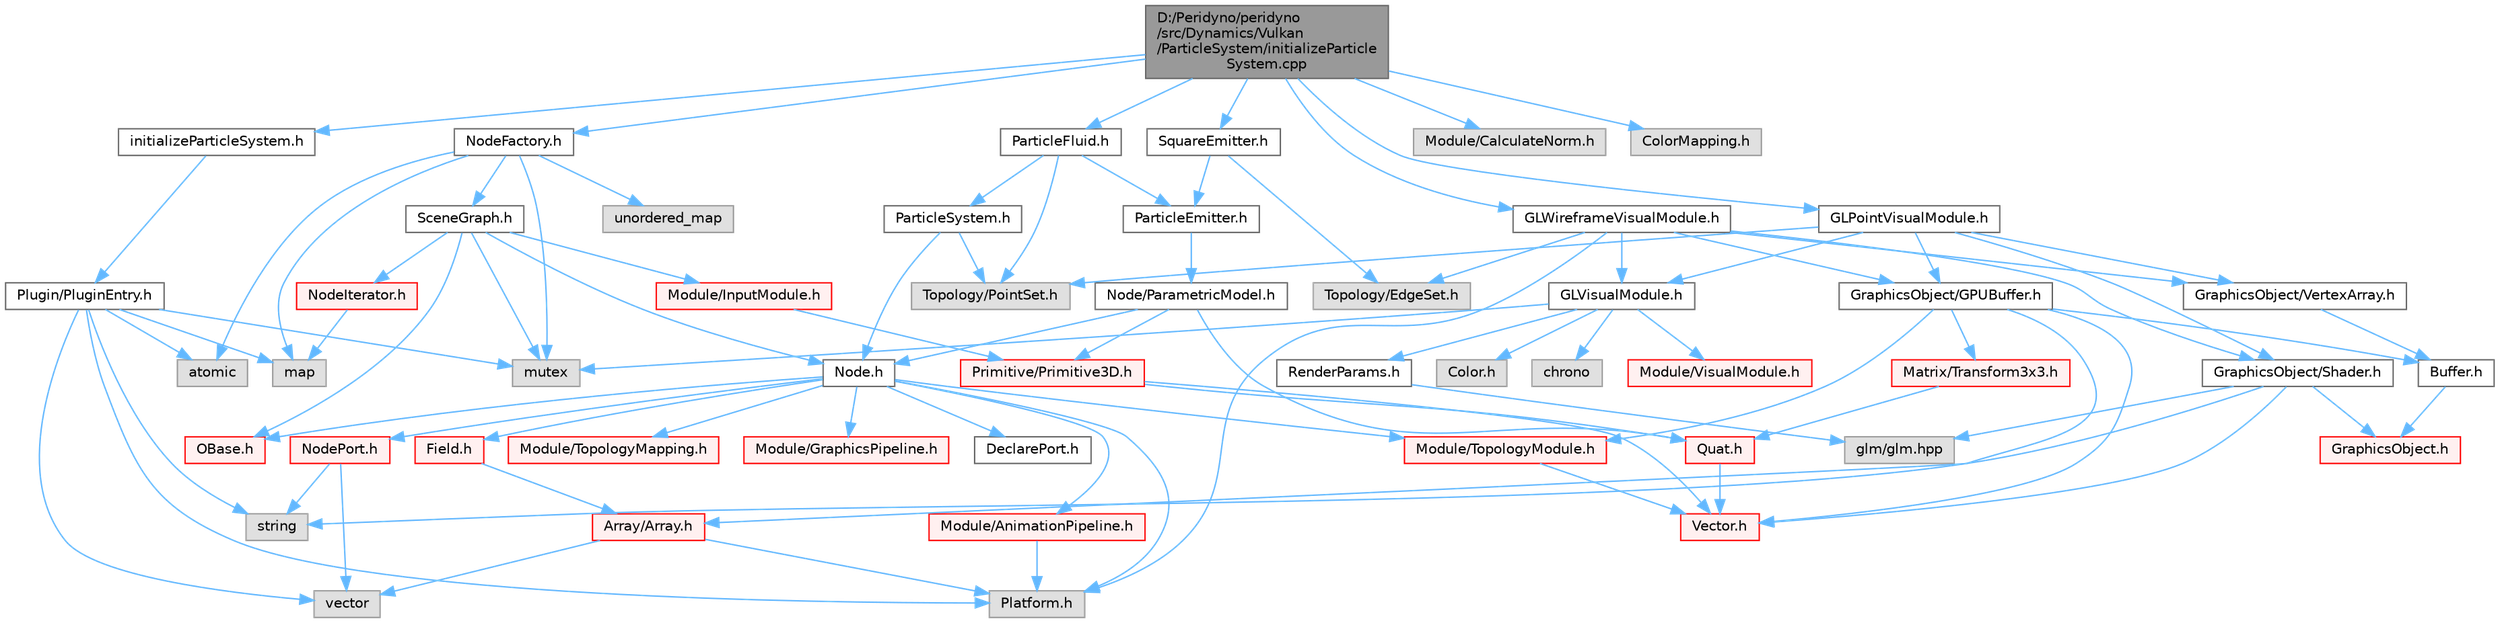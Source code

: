 digraph "D:/Peridyno/peridyno/src/Dynamics/Vulkan/ParticleSystem/initializeParticleSystem.cpp"
{
 // LATEX_PDF_SIZE
  bgcolor="transparent";
  edge [fontname=Helvetica,fontsize=10,labelfontname=Helvetica,labelfontsize=10];
  node [fontname=Helvetica,fontsize=10,shape=box,height=0.2,width=0.4];
  Node1 [id="Node000001",label="D:/Peridyno/peridyno\l/src/Dynamics/Vulkan\l/ParticleSystem/initializeParticle\lSystem.cpp",height=0.2,width=0.4,color="gray40", fillcolor="grey60", style="filled", fontcolor="black",tooltip=" "];
  Node1 -> Node2 [id="edge1_Node000001_Node000002",color="steelblue1",style="solid",tooltip=" "];
  Node2 [id="Node000002",label="initializeParticleSystem.h",height=0.2,width=0.4,color="grey40", fillcolor="white", style="filled",URL="$_vulkan_2_particle_system_2initialize_particle_system_8h.html",tooltip=" "];
  Node2 -> Node3 [id="edge2_Node000002_Node000003",color="steelblue1",style="solid",tooltip=" "];
  Node3 [id="Node000003",label="Plugin/PluginEntry.h",height=0.2,width=0.4,color="grey40", fillcolor="white", style="filled",URL="$_plugin_entry_8h.html",tooltip=" "];
  Node3 -> Node4 [id="edge3_Node000003_Node000004",color="steelblue1",style="solid",tooltip=" "];
  Node4 [id="Node000004",label="string",height=0.2,width=0.4,color="grey60", fillcolor="#E0E0E0", style="filled",tooltip=" "];
  Node3 -> Node5 [id="edge4_Node000003_Node000005",color="steelblue1",style="solid",tooltip=" "];
  Node5 [id="Node000005",label="map",height=0.2,width=0.4,color="grey60", fillcolor="#E0E0E0", style="filled",tooltip=" "];
  Node3 -> Node6 [id="edge5_Node000003_Node000006",color="steelblue1",style="solid",tooltip=" "];
  Node6 [id="Node000006",label="vector",height=0.2,width=0.4,color="grey60", fillcolor="#E0E0E0", style="filled",tooltip=" "];
  Node3 -> Node7 [id="edge6_Node000003_Node000007",color="steelblue1",style="solid",tooltip=" "];
  Node7 [id="Node000007",label="atomic",height=0.2,width=0.4,color="grey60", fillcolor="#E0E0E0", style="filled",tooltip=" "];
  Node3 -> Node8 [id="edge7_Node000003_Node000008",color="steelblue1",style="solid",tooltip=" "];
  Node8 [id="Node000008",label="mutex",height=0.2,width=0.4,color="grey60", fillcolor="#E0E0E0", style="filled",tooltip=" "];
  Node3 -> Node9 [id="edge8_Node000003_Node000009",color="steelblue1",style="solid",tooltip=" "];
  Node9 [id="Node000009",label="Platform.h",height=0.2,width=0.4,color="grey60", fillcolor="#E0E0E0", style="filled",tooltip=" "];
  Node1 -> Node10 [id="edge9_Node000001_Node000010",color="steelblue1",style="solid",tooltip=" "];
  Node10 [id="Node000010",label="SquareEmitter.h",height=0.2,width=0.4,color="grey40", fillcolor="white", style="filled",URL="$_vulkan_2_particle_system_2_square_emitter_8h.html",tooltip=" "];
  Node10 -> Node11 [id="edge10_Node000010_Node000011",color="steelblue1",style="solid",tooltip=" "];
  Node11 [id="Node000011",label="ParticleEmitter.h",height=0.2,width=0.4,color="grey40", fillcolor="white", style="filled",URL="$_vulkan_2_particle_system_2_particle_emitter_8h.html",tooltip=" "];
  Node11 -> Node12 [id="edge11_Node000011_Node000012",color="steelblue1",style="solid",tooltip=" "];
  Node12 [id="Node000012",label="Node/ParametricModel.h",height=0.2,width=0.4,color="grey40", fillcolor="white", style="filled",URL="$_parametric_model_8h.html",tooltip=" "];
  Node12 -> Node13 [id="edge12_Node000012_Node000013",color="steelblue1",style="solid",tooltip=" "];
  Node13 [id="Node000013",label="Node.h",height=0.2,width=0.4,color="grey40", fillcolor="white", style="filled",URL="$_node_8h.html",tooltip=" "];
  Node13 -> Node14 [id="edge13_Node000013_Node000014",color="steelblue1",style="solid",tooltip=" "];
  Node14 [id="Node000014",label="OBase.h",height=0.2,width=0.4,color="red", fillcolor="#FFF0F0", style="filled",URL="$_o_base_8h.html",tooltip=" "];
  Node13 -> Node22 [id="edge14_Node000013_Node000022",color="steelblue1",style="solid",tooltip=" "];
  Node22 [id="Node000022",label="Field.h",height=0.2,width=0.4,color="red", fillcolor="#FFF0F0", style="filled",URL="$_field_8h.html",tooltip=" "];
  Node22 -> Node25 [id="edge15_Node000022_Node000025",color="steelblue1",style="solid",tooltip=" "];
  Node25 [id="Node000025",label="Array/Array.h",height=0.2,width=0.4,color="red", fillcolor="#FFF0F0", style="filled",URL="$_array_8h.html",tooltip=" "];
  Node25 -> Node9 [id="edge16_Node000025_Node000009",color="steelblue1",style="solid",tooltip=" "];
  Node25 -> Node6 [id="edge17_Node000025_Node000006",color="steelblue1",style="solid",tooltip=" "];
  Node13 -> Node9 [id="edge18_Node000013_Node000009",color="steelblue1",style="solid",tooltip=" "];
  Node13 -> Node74 [id="edge19_Node000013_Node000074",color="steelblue1",style="solid",tooltip=" "];
  Node74 [id="Node000074",label="DeclarePort.h",height=0.2,width=0.4,color="grey40", fillcolor="white", style="filled",URL="$_declare_port_8h.html",tooltip=" "];
  Node13 -> Node75 [id="edge20_Node000013_Node000075",color="steelblue1",style="solid",tooltip=" "];
  Node75 [id="Node000075",label="NodePort.h",height=0.2,width=0.4,color="red", fillcolor="#FFF0F0", style="filled",URL="$_node_port_8h.html",tooltip=" "];
  Node75 -> Node4 [id="edge21_Node000075_Node000004",color="steelblue1",style="solid",tooltip=" "];
  Node75 -> Node6 [id="edge22_Node000075_Node000006",color="steelblue1",style="solid",tooltip=" "];
  Node13 -> Node76 [id="edge23_Node000013_Node000076",color="steelblue1",style="solid",tooltip=" "];
  Node76 [id="Node000076",label="Module/TopologyModule.h",height=0.2,width=0.4,color="red", fillcolor="#FFF0F0", style="filled",URL="$_topology_module_8h.html",tooltip=" "];
  Node76 -> Node37 [id="edge24_Node000076_Node000037",color="steelblue1",style="solid",tooltip=" "];
  Node37 [id="Node000037",label="Vector.h",height=0.2,width=0.4,color="red", fillcolor="#FFF0F0", style="filled",URL="$_vector_8h.html",tooltip=" "];
  Node13 -> Node96 [id="edge25_Node000013_Node000096",color="steelblue1",style="solid",tooltip=" "];
  Node96 [id="Node000096",label="Module/TopologyMapping.h",height=0.2,width=0.4,color="red", fillcolor="#FFF0F0", style="filled",URL="$_topology_mapping_8h.html",tooltip=" "];
  Node13 -> Node97 [id="edge26_Node000013_Node000097",color="steelblue1",style="solid",tooltip=" "];
  Node97 [id="Node000097",label="Module/AnimationPipeline.h",height=0.2,width=0.4,color="red", fillcolor="#FFF0F0", style="filled",URL="$_animation_pipeline_8h.html",tooltip=" "];
  Node97 -> Node9 [id="edge27_Node000097_Node000009",color="steelblue1",style="solid",tooltip=" "];
  Node13 -> Node99 [id="edge28_Node000013_Node000099",color="steelblue1",style="solid",tooltip=" "];
  Node99 [id="Node000099",label="Module/GraphicsPipeline.h",height=0.2,width=0.4,color="red", fillcolor="#FFF0F0", style="filled",URL="$_graphics_pipeline_8h.html",tooltip=" "];
  Node12 -> Node68 [id="edge29_Node000012_Node000068",color="steelblue1",style="solid",tooltip=" "];
  Node68 [id="Node000068",label="Quat.h",height=0.2,width=0.4,color="red", fillcolor="#FFF0F0", style="filled",URL="$_quat_8h.html",tooltip="Implementation of quaternion."];
  Node68 -> Node37 [id="edge30_Node000068_Node000037",color="steelblue1",style="solid",tooltip=" "];
  Node12 -> Node100 [id="edge31_Node000012_Node000100",color="steelblue1",style="solid",tooltip=" "];
  Node100 [id="Node000100",label="Primitive/Primitive3D.h",height=0.2,width=0.4,color="red", fillcolor="#FFF0F0", style="filled",URL="$_primitive3_d_8h.html",tooltip=" "];
  Node100 -> Node37 [id="edge32_Node000100_Node000037",color="steelblue1",style="solid",tooltip=" "];
  Node100 -> Node68 [id="edge33_Node000100_Node000068",color="steelblue1",style="solid",tooltip=" "];
  Node10 -> Node104 [id="edge34_Node000010_Node000104",color="steelblue1",style="solid",tooltip=" "];
  Node104 [id="Node000104",label="Topology/EdgeSet.h",height=0.2,width=0.4,color="grey60", fillcolor="#E0E0E0", style="filled",tooltip=" "];
  Node1 -> Node105 [id="edge35_Node000001_Node000105",color="steelblue1",style="solid",tooltip=" "];
  Node105 [id="Node000105",label="ParticleFluid.h",height=0.2,width=0.4,color="grey40", fillcolor="white", style="filled",URL="$_vulkan_2_particle_system_2_particle_fluid_8h.html",tooltip=" "];
  Node105 -> Node106 [id="edge36_Node000105_Node000106",color="steelblue1",style="solid",tooltip=" "];
  Node106 [id="Node000106",label="ParticleSystem.h",height=0.2,width=0.4,color="grey40", fillcolor="white", style="filled",URL="$_vulkan_2_particle_system_2_particle_system_8h.html",tooltip=" "];
  Node106 -> Node13 [id="edge37_Node000106_Node000013",color="steelblue1",style="solid",tooltip=" "];
  Node106 -> Node107 [id="edge38_Node000106_Node000107",color="steelblue1",style="solid",tooltip=" "];
  Node107 [id="Node000107",label="Topology/PointSet.h",height=0.2,width=0.4,color="grey60", fillcolor="#E0E0E0", style="filled",tooltip=" "];
  Node105 -> Node11 [id="edge39_Node000105_Node000011",color="steelblue1",style="solid",tooltip=" "];
  Node105 -> Node107 [id="edge40_Node000105_Node000107",color="steelblue1",style="solid",tooltip=" "];
  Node1 -> Node108 [id="edge41_Node000001_Node000108",color="steelblue1",style="solid",tooltip=" "];
  Node108 [id="Node000108",label="NodeFactory.h",height=0.2,width=0.4,color="grey40", fillcolor="white", style="filled",URL="$_node_factory_8h.html",tooltip=" "];
  Node108 -> Node7 [id="edge42_Node000108_Node000007",color="steelblue1",style="solid",tooltip=" "];
  Node108 -> Node8 [id="edge43_Node000108_Node000008",color="steelblue1",style="solid",tooltip=" "];
  Node108 -> Node5 [id="edge44_Node000108_Node000005",color="steelblue1",style="solid",tooltip=" "];
  Node108 -> Node109 [id="edge45_Node000108_Node000109",color="steelblue1",style="solid",tooltip=" "];
  Node109 [id="Node000109",label="unordered_map",height=0.2,width=0.4,color="grey60", fillcolor="#E0E0E0", style="filled",tooltip=" "];
  Node108 -> Node110 [id="edge46_Node000108_Node000110",color="steelblue1",style="solid",tooltip=" "];
  Node110 [id="Node000110",label="SceneGraph.h",height=0.2,width=0.4,color="grey40", fillcolor="white", style="filled",URL="$_scene_graph_8h.html",tooltip=" "];
  Node110 -> Node14 [id="edge47_Node000110_Node000014",color="steelblue1",style="solid",tooltip=" "];
  Node110 -> Node13 [id="edge48_Node000110_Node000013",color="steelblue1",style="solid",tooltip=" "];
  Node110 -> Node111 [id="edge49_Node000110_Node000111",color="steelblue1",style="solid",tooltip=" "];
  Node111 [id="Node000111",label="NodeIterator.h",height=0.2,width=0.4,color="red", fillcolor="#FFF0F0", style="filled",URL="$_node_iterator_8h.html",tooltip=" "];
  Node111 -> Node5 [id="edge50_Node000111_Node000005",color="steelblue1",style="solid",tooltip=" "];
  Node110 -> Node114 [id="edge51_Node000110_Node000114",color="steelblue1",style="solid",tooltip=" "];
  Node114 [id="Node000114",label="Module/InputModule.h",height=0.2,width=0.4,color="red", fillcolor="#FFF0F0", style="filled",URL="$_input_module_8h.html",tooltip=" "];
  Node114 -> Node100 [id="edge52_Node000114_Node000100",color="steelblue1",style="solid",tooltip=" "];
  Node110 -> Node8 [id="edge53_Node000110_Node000008",color="steelblue1",style="solid",tooltip=" "];
  Node1 -> Node116 [id="edge54_Node000001_Node000116",color="steelblue1",style="solid",tooltip=" "];
  Node116 [id="Node000116",label="GLPointVisualModule.h",height=0.2,width=0.4,color="grey40", fillcolor="white", style="filled",URL="$_g_l_point_visual_module_8h.html",tooltip=" "];
  Node116 -> Node107 [id="edge55_Node000116_Node000107",color="steelblue1",style="solid",tooltip=" "];
  Node116 -> Node117 [id="edge56_Node000116_Node000117",color="steelblue1",style="solid",tooltip=" "];
  Node117 [id="Node000117",label="GLVisualModule.h",height=0.2,width=0.4,color="grey40", fillcolor="white", style="filled",URL="$_g_l_visual_module_8h.html",tooltip=" "];
  Node117 -> Node118 [id="edge57_Node000117_Node000118",color="steelblue1",style="solid",tooltip=" "];
  Node118 [id="Node000118",label="chrono",height=0.2,width=0.4,color="grey60", fillcolor="#E0E0E0", style="filled",tooltip=" "];
  Node117 -> Node8 [id="edge58_Node000117_Node000008",color="steelblue1",style="solid",tooltip=" "];
  Node117 -> Node119 [id="edge59_Node000117_Node000119",color="steelblue1",style="solid",tooltip=" "];
  Node119 [id="Node000119",label="Module/VisualModule.h",height=0.2,width=0.4,color="red", fillcolor="#FFF0F0", style="filled",URL="$_visual_module_8h.html",tooltip=" "];
  Node117 -> Node120 [id="edge60_Node000117_Node000120",color="steelblue1",style="solid",tooltip=" "];
  Node120 [id="Node000120",label="Color.h",height=0.2,width=0.4,color="grey60", fillcolor="#E0E0E0", style="filled",tooltip=" "];
  Node117 -> Node121 [id="edge61_Node000117_Node000121",color="steelblue1",style="solid",tooltip=" "];
  Node121 [id="Node000121",label="RenderParams.h",height=0.2,width=0.4,color="grey40", fillcolor="white", style="filled",URL="$_render_params_8h.html",tooltip=" "];
  Node121 -> Node72 [id="edge62_Node000121_Node000072",color="steelblue1",style="solid",tooltip=" "];
  Node72 [id="Node000072",label="glm/glm.hpp",height=0.2,width=0.4,color="grey60", fillcolor="#E0E0E0", style="filled",tooltip=" "];
  Node116 -> Node122 [id="edge63_Node000116_Node000122",color="steelblue1",style="solid",tooltip=" "];
  Node122 [id="Node000122",label="GraphicsObject/GPUBuffer.h",height=0.2,width=0.4,color="grey40", fillcolor="white", style="filled",URL="$_g_p_u_buffer_8h.html",tooltip=" "];
  Node122 -> Node123 [id="edge64_Node000122_Node000123",color="steelblue1",style="solid",tooltip=" "];
  Node123 [id="Node000123",label="Buffer.h",height=0.2,width=0.4,color="grey40", fillcolor="white", style="filled",URL="$_buffer_8h.html",tooltip=" "];
  Node123 -> Node124 [id="edge65_Node000123_Node000124",color="steelblue1",style="solid",tooltip=" "];
  Node124 [id="Node000124",label="GraphicsObject.h",height=0.2,width=0.4,color="red", fillcolor="#FFF0F0", style="filled",URL="$_graphics_object_8h.html",tooltip=" "];
  Node122 -> Node25 [id="edge66_Node000122_Node000025",color="steelblue1",style="solid",tooltip=" "];
  Node122 -> Node37 [id="edge67_Node000122_Node000037",color="steelblue1",style="solid",tooltip=" "];
  Node122 -> Node67 [id="edge68_Node000122_Node000067",color="steelblue1",style="solid",tooltip=" "];
  Node67 [id="Node000067",label="Matrix/Transform3x3.h",height=0.2,width=0.4,color="red", fillcolor="#FFF0F0", style="filled",URL="$_transform3x3_8h.html",tooltip=" "];
  Node67 -> Node68 [id="edge69_Node000067_Node000068",color="steelblue1",style="solid",tooltip=" "];
  Node122 -> Node76 [id="edge70_Node000122_Node000076",color="steelblue1",style="solid",tooltip=" "];
  Node116 -> Node125 [id="edge71_Node000116_Node000125",color="steelblue1",style="solid",tooltip=" "];
  Node125 [id="Node000125",label="GraphicsObject/VertexArray.h",height=0.2,width=0.4,color="grey40", fillcolor="white", style="filled",URL="$_vertex_array_8h.html",tooltip=" "];
  Node125 -> Node123 [id="edge72_Node000125_Node000123",color="steelblue1",style="solid",tooltip=" "];
  Node116 -> Node126 [id="edge73_Node000116_Node000126",color="steelblue1",style="solid",tooltip=" "];
  Node126 [id="Node000126",label="GraphicsObject/Shader.h",height=0.2,width=0.4,color="grey40", fillcolor="white", style="filled",URL="$_shader_8h.html",tooltip=" "];
  Node126 -> Node124 [id="edge74_Node000126_Node000124",color="steelblue1",style="solid",tooltip=" "];
  Node126 -> Node4 [id="edge75_Node000126_Node000004",color="steelblue1",style="solid",tooltip=" "];
  Node126 -> Node37 [id="edge76_Node000126_Node000037",color="steelblue1",style="solid",tooltip=" "];
  Node126 -> Node72 [id="edge77_Node000126_Node000072",color="steelblue1",style="solid",tooltip=" "];
  Node1 -> Node127 [id="edge78_Node000001_Node000127",color="steelblue1",style="solid",tooltip=" "];
  Node127 [id="Node000127",label="GLWireframeVisualModule.h",height=0.2,width=0.4,color="grey40", fillcolor="white", style="filled",URL="$_g_l_wireframe_visual_module_8h.html",tooltip=" "];
  Node127 -> Node9 [id="edge79_Node000127_Node000009",color="steelblue1",style="solid",tooltip=" "];
  Node127 -> Node104 [id="edge80_Node000127_Node000104",color="steelblue1",style="solid",tooltip=" "];
  Node127 -> Node117 [id="edge81_Node000127_Node000117",color="steelblue1",style="solid",tooltip=" "];
  Node127 -> Node122 [id="edge82_Node000127_Node000122",color="steelblue1",style="solid",tooltip=" "];
  Node127 -> Node125 [id="edge83_Node000127_Node000125",color="steelblue1",style="solid",tooltip=" "];
  Node127 -> Node126 [id="edge84_Node000127_Node000126",color="steelblue1",style="solid",tooltip=" "];
  Node1 -> Node128 [id="edge85_Node000001_Node000128",color="steelblue1",style="solid",tooltip=" "];
  Node128 [id="Node000128",label="Module/CalculateNorm.h",height=0.2,width=0.4,color="grey60", fillcolor="#E0E0E0", style="filled",tooltip=" "];
  Node1 -> Node129 [id="edge86_Node000001_Node000129",color="steelblue1",style="solid",tooltip=" "];
  Node129 [id="Node000129",label="ColorMapping.h",height=0.2,width=0.4,color="grey60", fillcolor="#E0E0E0", style="filled",tooltip=" "];
}
